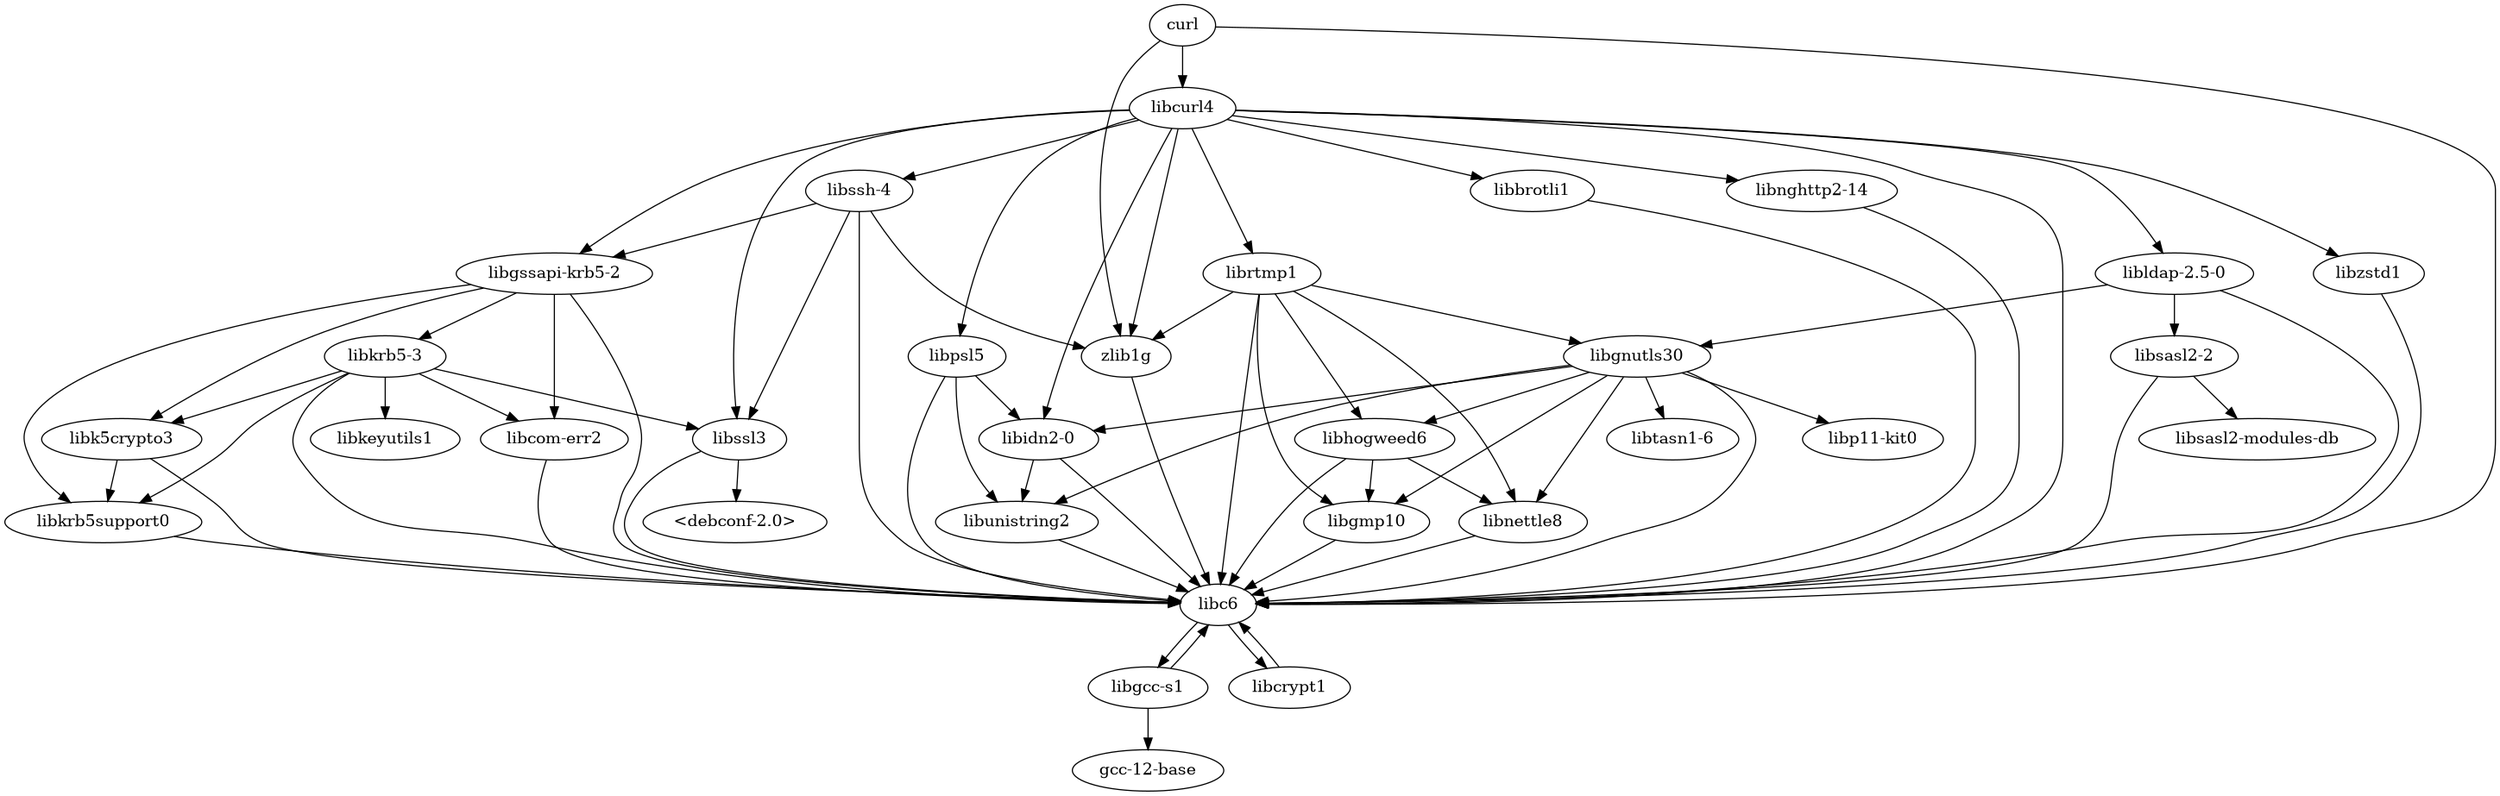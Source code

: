 @startuml
digraph dependencies {
 "libcurl4" -> "libzstd1"
 "libgcc-s1" -> "gcc-12-base"
 "libgssapi-krb5-2" -> "libkrb5-3"
 "librtmp1" -> "libnettle8"
 "libcurl4" -> "librtmp1"
 "libgssapi-krb5-2" -> "libc6"
 "libkrb5-3" -> "libc6"
 "libnettle8" -> "libc6"
 "libidn2-0" -> "libc6"
 "libsasl2-2" -> "libc6"
 "libzstd1" -> "libc6"
 "curl" -> "libc6"
 "libcurl4" -> "libpsl5"
 "libgnutls30" -> "libc6"
 "curl" -> "zlib1g"
 "libgnutls30" -> "libhogweed6"
 "librtmp1" -> "libgnutls30"
 "libcom-err2" -> "libc6"
 "libk5crypto3" -> "libc6"
 "librtmp1" -> "libc6"
 "librtmp1" -> "libhogweed6"
 "libpsl5" -> "libc6"
 "librtmp1" -> "zlib1g"
 "libgmp10" -> "libc6"
 "libkrb5-3" -> "libssl3"
 "libssl3" -> "<debconf-2.0>"
 "curl" -> "libcurl4"
 "libkrb5-3" -> "libkrb5support0"
 "libbrotli1" -> "libc6"
 "libgssapi-krb5-2" -> "libkrb5support0"
 "zlib1g" -> "libc6"
 "libssh-4" -> "zlib1g"
 "libcurl4" -> "libc6"
 "libgnutls30" -> "libidn2-0"
 "libcurl4" -> "zlib1g"
 "libssh-4" -> "libc6"
 "libk5crypto3" -> "libkrb5support0"
 "libpsl5" -> "libidn2-0"
 "libcurl4" -> "libgssapi-krb5-2"
 "libcurl4" -> "libnghttp2-14"
 "libhogweed6" -> "libgmp10"
 "libssh-4" -> "libgssapi-krb5-2"
 "libidn2-0" -> "libunistring2"
 "libgnutls30" -> "libp11-kit0"
 "libsasl2-2" -> "libsasl2-modules-db"
 "libcurl4" -> "libssl3"
 "libgnutls30" -> "libunistring2"
 "libssh-4" -> "libssl3"
 "libhogweed6" -> "libnettle8"
 "libcurl4" -> "libbrotli1"
 "libcurl4" -> "libidn2-0"
 "libpsl5" -> "libunistring2"
 "libgcc-s1" -> "libc6"
 "libkrb5support0" -> "libc6"
 "libc6" -> "libgcc-s1"
 "libcurl4" -> "libldap-2.5-0"
 "libssl3" -> "libc6"
 "libkrb5-3" -> "libcom-err2"
 "libldap-2.5-0" -> "libsasl2-2"
 "libgssapi-krb5-2" -> "libk5crypto3"
 "libkrb5-3" -> "libk5crypto3"
 "libnghttp2-14" -> "libc6"
 "libgssapi-krb5-2" -> "libcom-err2"
 "libcrypt1" -> "libc6"
 "libgnutls30" -> "libgmp10"
 "libc6" -> "libcrypt1"
 "libkrb5-3" -> "libkeyutils1"
 "libldap-2.5-0" -> "libgnutls30"
 "librtmp1" -> "libgmp10"
 "libhogweed6" -> "libc6"
 "libgnutls30" -> "libtasn1-6"
 "libldap-2.5-0" -> "libc6"
 "libunistring2" -> "libc6"
 "libgnutls30" -> "libnettle8"
 "libcurl4" -> "libssh-4"
}
@enduml

